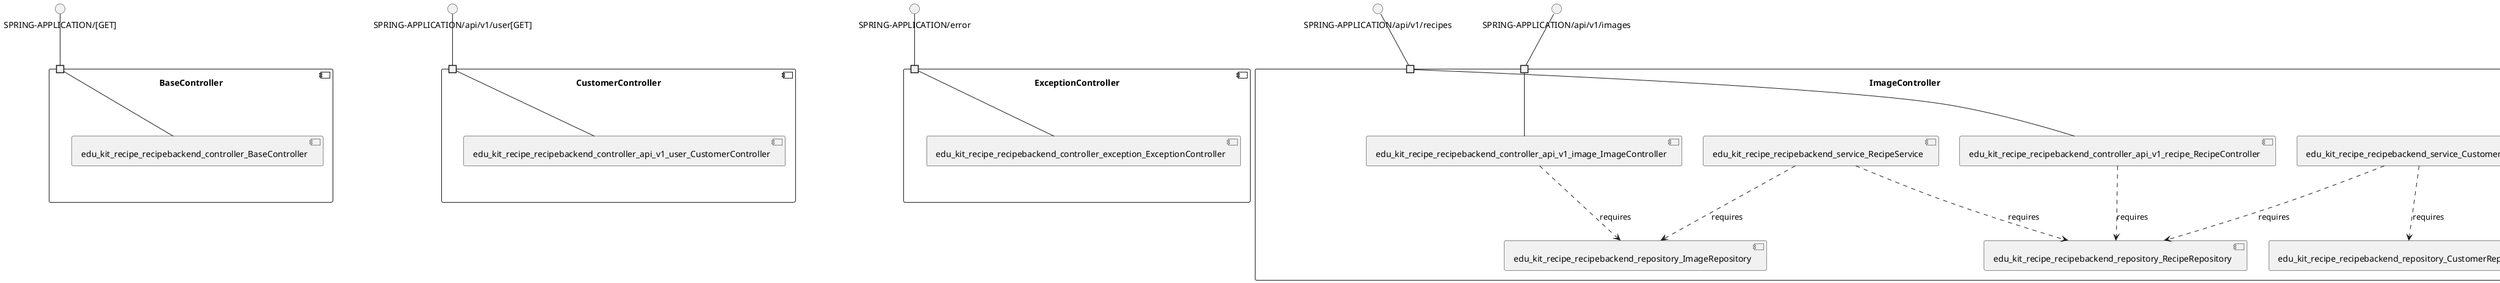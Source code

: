 @startuml
skinparam fixCircleLabelOverlapping true
component "BaseController\n\n\n\n\n\n" {
[edu_kit_recipe_recipebackend_controller_BaseController]
portin " " as BaseController.requires.SPRING_APPLICATION__GET_
"BaseController.requires.SPRING_APPLICATION__GET_"--[edu_kit_recipe_recipebackend_controller_BaseController]
}
interface "SPRING-APPLICATION/[GET]" as interface.SPRING_APPLICATION__GET_
interface.SPRING_APPLICATION__GET_--"BaseController.requires.SPRING_APPLICATION__GET_"
component "CustomerController\n\n\n\n\n\n" {
[edu_kit_recipe_recipebackend_controller_api_v1_user_CustomerController]
portin " " as CustomerController.requires.SPRING_APPLICATION_api_v1_user_GET_
"CustomerController.requires.SPRING_APPLICATION_api_v1_user_GET_"--[edu_kit_recipe_recipebackend_controller_api_v1_user_CustomerController]
}
interface "SPRING-APPLICATION/api/v1/user[GET]" as interface.SPRING_APPLICATION_api_v1_user_GET_
interface.SPRING_APPLICATION_api_v1_user_GET_--"CustomerController.requires.SPRING_APPLICATION_api_v1_user_GET_"
component "ExceptionController\n\n\n\n\n\n" {
[edu_kit_recipe_recipebackend_controller_exception_ExceptionController]
portin " " as ExceptionController.requires.SPRING_APPLICATION_error
"ExceptionController.requires.SPRING_APPLICATION_error"--[edu_kit_recipe_recipebackend_controller_exception_ExceptionController]
}
interface "SPRING-APPLICATION/error" as interface.SPRING_APPLICATION_error
interface.SPRING_APPLICATION_error--"ExceptionController.requires.SPRING_APPLICATION_error"
component "ImageController\n\n\n\n\n\n" {
[edu_kit_recipe_recipebackend_service_CustomerService]
[edu_kit_recipe_recipebackend_repository_CustomerRepository]
[edu_kit_recipe_recipebackend_repository_RecipeRepository]
[edu_kit_recipe_recipebackend_controller_api_v1_image_ImageController]
[edu_kit_recipe_recipebackend_service_RecipeService]
[edu_kit_recipe_recipebackend_controller_api_v1_recipe_RecipeController]
[edu_kit_recipe_recipebackend_repository_ImageRepository]
portin " " as ImageController.requires.SPRING_APPLICATION_api_v1_images
portin " " as ImageController.requires.SPRING_APPLICATION_api_v1_recipes
[edu_kit_recipe_recipebackend_controller_api_v1_image_ImageController]..>[edu_kit_recipe_recipebackend_repository_ImageRepository] : requires
[edu_kit_recipe_recipebackend_service_RecipeService]..>[edu_kit_recipe_recipebackend_repository_ImageRepository] : requires
[edu_kit_recipe_recipebackend_service_CustomerService]..>[edu_kit_recipe_recipebackend_repository_CustomerRepository] : requires
[edu_kit_recipe_recipebackend_service_CustomerService]..>[edu_kit_recipe_recipebackend_repository_RecipeRepository] : requires
[edu_kit_recipe_recipebackend_service_RecipeService]..>[edu_kit_recipe_recipebackend_repository_RecipeRepository] : requires
[edu_kit_recipe_recipebackend_controller_api_v1_recipe_RecipeController]..>[edu_kit_recipe_recipebackend_repository_RecipeRepository] : requires
"ImageController.requires.SPRING_APPLICATION_api_v1_recipes"--[edu_kit_recipe_recipebackend_controller_api_v1_recipe_RecipeController]
"ImageController.requires.SPRING_APPLICATION_api_v1_images"--[edu_kit_recipe_recipebackend_controller_api_v1_image_ImageController]
}
interface "SPRING-APPLICATION/api/v1/recipes" as interface.SPRING_APPLICATION_api_v1_recipes
interface.SPRING_APPLICATION_api_v1_recipes--"ImageController.requires.SPRING_APPLICATION_api_v1_recipes"
interface "SPRING-APPLICATION/api/v1/images" as interface.SPRING_APPLICATION_api_v1_images
interface.SPRING_APPLICATION_api_v1_images--"ImageController.requires.SPRING_APPLICATION_api_v1_images"
component "IngredientsController\n\n\n\n\n\n" {
[edu_kit_recipe_recipebackend_repository_tag_TagRepository]
[edu_kit_recipe_recipebackend_repository_IngredientRepository]
[edu_kit_recipe_recipebackend_controller_api_v1_tag_TagsController]
[edu_kit_recipe_recipebackend_controller_api_v1_ingredients_IngredientsController]
portin " " as IngredientsController.requires.SPRING_APPLICATION_api_v1_ingredients
portin " " as IngredientsController.requires.SPRING_APPLICATION_api_v1_tags
[edu_kit_recipe_recipebackend_controller_api_v1_ingredients_IngredientsController]..>[edu_kit_recipe_recipebackend_repository_IngredientRepository] : requires
[edu_kit_recipe_recipebackend_controller_api_v1_tag_TagsController]..>[edu_kit_recipe_recipebackend_repository_tag_TagRepository] : requires
[edu_kit_recipe_recipebackend_controller_api_v1_ingredients_IngredientsController]..>[edu_kit_recipe_recipebackend_repository_tag_TagRepository] : requires
"IngredientsController.requires.SPRING_APPLICATION_api_v1_ingredients"--[edu_kit_recipe_recipebackend_controller_api_v1_ingredients_IngredientsController]
"IngredientsController.requires.SPRING_APPLICATION_api_v1_tags"--[edu_kit_recipe_recipebackend_controller_api_v1_tag_TagsController]
}
interface "SPRING-APPLICATION/api/v1/ingredients" as interface.SPRING_APPLICATION_api_v1_ingredients
interface.SPRING_APPLICATION_api_v1_ingredients--"IngredientsController.requires.SPRING_APPLICATION_api_v1_ingredients"
interface "SPRING-APPLICATION/api/v1/tags" as interface.SPRING_APPLICATION_api_v1_tags
interface.SPRING_APPLICATION_api_v1_tags--"IngredientsController.requires.SPRING_APPLICATION_api_v1_tags"
component "UnitController\n\n\n\n\n\n" {
[edu_kit_recipe_recipebackend_controller_api_v1_units_UnitController]
[edu_kit_recipe_recipebackend_repository_UnitRepository]
portin " " as UnitController.requires.SPRING_APPLICATION_api_v1_units
[edu_kit_recipe_recipebackend_controller_api_v1_units_UnitController]..>[edu_kit_recipe_recipebackend_repository_UnitRepository] : requires
"UnitController.requires.SPRING_APPLICATION_api_v1_units"--[edu_kit_recipe_recipebackend_controller_api_v1_units_UnitController]
}
interface "SPRING-APPLICATION/api/v1/units" as interface.SPRING_APPLICATION_api_v1_units
interface.SPRING_APPLICATION_api_v1_units--"UnitController.requires.SPRING_APPLICATION_api_v1_units"

@enduml

